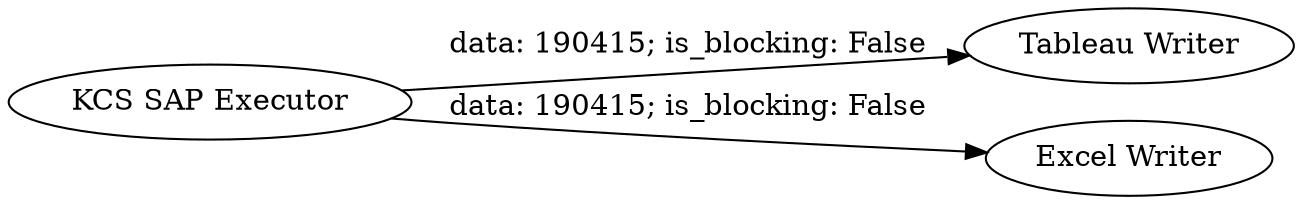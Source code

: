 digraph {
	"7436137602881335821_3" [label="Tableau Writer"]
	"7436137602881335821_2" [label="Excel Writer"]
	"7436137602881335821_1" [label="KCS SAP Executor"]
	"7436137602881335821_1" -> "7436137602881335821_2" [label="data: 190415; is_blocking: False"]
	"7436137602881335821_1" -> "7436137602881335821_3" [label="data: 190415; is_blocking: False"]
	rankdir=LR
}
